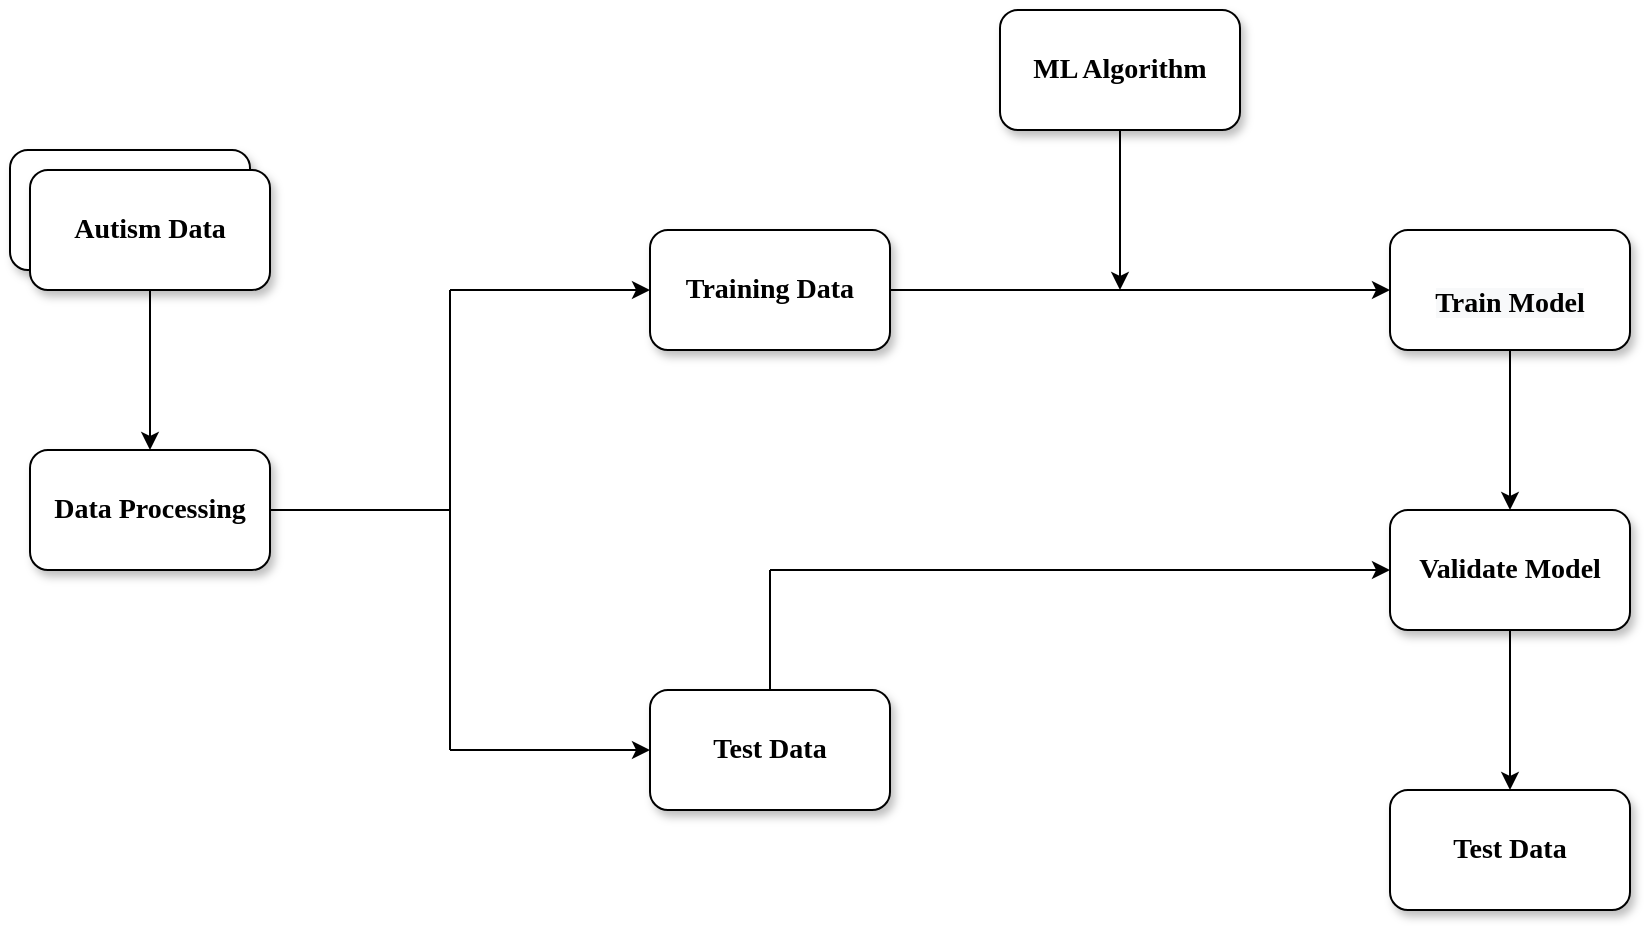 <mxfile version="13.9.9" type="github">
  <diagram id="fsBC-ezij2XHRh_2z9mY" name="Page-1">
    <mxGraphModel dx="1064" dy="588" grid="1" gridSize="10" guides="1" tooltips="1" connect="1" arrows="1" fold="1" page="1" pageScale="1" pageWidth="1169" pageHeight="827" math="0" shadow="0">
      <root>
        <mxCell id="0" />
        <mxCell id="1" parent="0" />
        <mxCell id="Nza-23IV4mNR18Ns_onm-8" value="" style="whiteSpace=wrap;html=1;rounded=1;shadow=1;" vertex="1" parent="1">
          <mxGeometry x="90" y="130" width="120" height="60" as="geometry" />
        </mxCell>
        <mxCell id="Nza-23IV4mNR18Ns_onm-12" value="" style="edgeStyle=orthogonalEdgeStyle;rounded=0;orthogonalLoop=1;jettySize=auto;html=1;" edge="1" parent="1" source="Nza-23IV4mNR18Ns_onm-10" target="Nza-23IV4mNR18Ns_onm-11">
          <mxGeometry relative="1" as="geometry" />
        </mxCell>
        <mxCell id="Nza-23IV4mNR18Ns_onm-10" value="&lt;font face=&quot;Times New Roman&quot; style=&quot;font-size: 14px&quot;&gt;&lt;b&gt;Autism Data&lt;/b&gt;&lt;/font&gt;" style="whiteSpace=wrap;html=1;rounded=1;shadow=1;" vertex="1" parent="1">
          <mxGeometry x="100" y="140" width="120" height="60" as="geometry" />
        </mxCell>
        <mxCell id="Nza-23IV4mNR18Ns_onm-11" value="&lt;b&gt;&lt;font face=&quot;Times New Roman&quot; style=&quot;font-size: 14px&quot;&gt;Data Processing&lt;/font&gt;&lt;/b&gt;" style="whiteSpace=wrap;html=1;rounded=1;shadow=1;" vertex="1" parent="1">
          <mxGeometry x="100" y="280" width="120" height="60" as="geometry" />
        </mxCell>
        <mxCell id="Nza-23IV4mNR18Ns_onm-15" value="" style="endArrow=none;html=1;exitX=1;exitY=0.5;exitDx=0;exitDy=0;" edge="1" parent="1" source="Nza-23IV4mNR18Ns_onm-11">
          <mxGeometry width="50" height="50" relative="1" as="geometry">
            <mxPoint x="270" y="340" as="sourcePoint" />
            <mxPoint x="310" y="310" as="targetPoint" />
          </mxGeometry>
        </mxCell>
        <mxCell id="Nza-23IV4mNR18Ns_onm-16" value="" style="endArrow=none;html=1;" edge="1" parent="1">
          <mxGeometry width="50" height="50" relative="1" as="geometry">
            <mxPoint x="310" y="430" as="sourcePoint" />
            <mxPoint x="310" y="200" as="targetPoint" />
            <Array as="points">
              <mxPoint x="310" y="310" />
            </Array>
          </mxGeometry>
        </mxCell>
        <mxCell id="Nza-23IV4mNR18Ns_onm-18" value="" style="endArrow=classic;html=1;" edge="1" parent="1">
          <mxGeometry width="50" height="50" relative="1" as="geometry">
            <mxPoint x="310" y="200" as="sourcePoint" />
            <mxPoint x="410" y="200" as="targetPoint" />
          </mxGeometry>
        </mxCell>
        <mxCell id="Nza-23IV4mNR18Ns_onm-19" value="" style="endArrow=classic;html=1;" edge="1" parent="1">
          <mxGeometry width="50" height="50" relative="1" as="geometry">
            <mxPoint x="310" y="430" as="sourcePoint" />
            <mxPoint x="410" y="430" as="targetPoint" />
          </mxGeometry>
        </mxCell>
        <mxCell id="Nza-23IV4mNR18Ns_onm-23" value="" style="edgeStyle=orthogonalEdgeStyle;rounded=0;orthogonalLoop=1;jettySize=auto;html=1;" edge="1" parent="1" source="Nza-23IV4mNR18Ns_onm-20" target="Nza-23IV4mNR18Ns_onm-22">
          <mxGeometry relative="1" as="geometry" />
        </mxCell>
        <mxCell id="Nza-23IV4mNR18Ns_onm-20" value="&lt;font face=&quot;Times New Roman&quot;&gt;&lt;span style=&quot;font-size: 14px&quot;&gt;&lt;b&gt;Training Data&lt;/b&gt;&lt;/span&gt;&lt;/font&gt;" style="whiteSpace=wrap;html=1;rounded=1;shadow=1;" vertex="1" parent="1">
          <mxGeometry x="410" y="170" width="120" height="60" as="geometry" />
        </mxCell>
        <mxCell id="Nza-23IV4mNR18Ns_onm-21" value="&lt;font face=&quot;Times New Roman&quot; style=&quot;font-size: 14px&quot;&gt;&lt;b&gt;Test Data&lt;/b&gt;&lt;/font&gt;" style="whiteSpace=wrap;html=1;rounded=1;shadow=1;" vertex="1" parent="1">
          <mxGeometry x="410" y="400" width="120" height="60" as="geometry" />
        </mxCell>
        <mxCell id="Nza-23IV4mNR18Ns_onm-25" value="" style="edgeStyle=orthogonalEdgeStyle;rounded=0;orthogonalLoop=1;jettySize=auto;html=1;" edge="1" parent="1" source="Nza-23IV4mNR18Ns_onm-22" target="Nza-23IV4mNR18Ns_onm-24">
          <mxGeometry relative="1" as="geometry" />
        </mxCell>
        <mxCell id="Nza-23IV4mNR18Ns_onm-22" value="&lt;br&gt;&lt;b style=&quot;color: rgb(0 , 0 , 0) ; font-family: &amp;#34;times new roman&amp;#34; ; font-style: normal ; letter-spacing: normal ; text-align: center ; text-indent: 0px ; text-transform: none ; word-spacing: 0px ; background-color: rgb(248 , 249 , 250) ; font-size: 14px&quot;&gt;Train Model&lt;/b&gt;&lt;br&gt;" style="whiteSpace=wrap;html=1;rounded=1;shadow=1;" vertex="1" parent="1">
          <mxGeometry x="780" y="170" width="120" height="60" as="geometry" />
        </mxCell>
        <mxCell id="Nza-23IV4mNR18Ns_onm-27" value="" style="edgeStyle=orthogonalEdgeStyle;rounded=0;orthogonalLoop=1;jettySize=auto;html=1;" edge="1" parent="1" source="Nza-23IV4mNR18Ns_onm-24" target="Nza-23IV4mNR18Ns_onm-26">
          <mxGeometry relative="1" as="geometry" />
        </mxCell>
        <mxCell id="Nza-23IV4mNR18Ns_onm-24" value="&lt;font face=&quot;Times New Roman&quot; size=&quot;1&quot;&gt;&lt;b style=&quot;font-size: 14px&quot;&gt;Validate Model&lt;/b&gt;&lt;/font&gt;" style="whiteSpace=wrap;html=1;rounded=1;shadow=1;" vertex="1" parent="1">
          <mxGeometry x="780" y="310" width="120" height="60" as="geometry" />
        </mxCell>
        <mxCell id="Nza-23IV4mNR18Ns_onm-26" value="&lt;font face=&quot;Times New Roman&quot; size=&quot;1&quot;&gt;&lt;b style=&quot;font-size: 14px&quot;&gt;Test Data&lt;/b&gt;&lt;/font&gt;" style="whiteSpace=wrap;html=1;rounded=1;shadow=1;" vertex="1" parent="1">
          <mxGeometry x="780" y="450" width="120" height="60" as="geometry" />
        </mxCell>
        <mxCell id="Nza-23IV4mNR18Ns_onm-28" value="" style="endArrow=none;html=1;" edge="1" parent="1">
          <mxGeometry width="50" height="50" relative="1" as="geometry">
            <mxPoint x="470" y="400" as="sourcePoint" />
            <mxPoint x="470" y="340" as="targetPoint" />
          </mxGeometry>
        </mxCell>
        <mxCell id="Nza-23IV4mNR18Ns_onm-29" value="" style="endArrow=classic;html=1;entryX=0;entryY=0.5;entryDx=0;entryDy=0;" edge="1" parent="1" target="Nza-23IV4mNR18Ns_onm-24">
          <mxGeometry width="50" height="50" relative="1" as="geometry">
            <mxPoint x="470" y="340" as="sourcePoint" />
            <mxPoint x="680" y="180" as="targetPoint" />
          </mxGeometry>
        </mxCell>
        <mxCell id="Nza-23IV4mNR18Ns_onm-30" value="&lt;font face=&quot;Times New Roman&quot; size=&quot;1&quot;&gt;&lt;b style=&quot;font-size: 14px&quot;&gt;ML Algorithm&lt;/b&gt;&lt;/font&gt;" style="whiteSpace=wrap;html=1;rounded=1;shadow=1;" vertex="1" parent="1">
          <mxGeometry x="585" y="60" width="120" height="60" as="geometry" />
        </mxCell>
        <mxCell id="Nza-23IV4mNR18Ns_onm-32" value="" style="endArrow=classic;html=1;exitX=0.5;exitY=1;exitDx=0;exitDy=0;" edge="1" parent="1" source="Nza-23IV4mNR18Ns_onm-30">
          <mxGeometry width="50" height="50" relative="1" as="geometry">
            <mxPoint x="620" y="260" as="sourcePoint" />
            <mxPoint x="645" y="200" as="targetPoint" />
          </mxGeometry>
        </mxCell>
      </root>
    </mxGraphModel>
  </diagram>
</mxfile>
